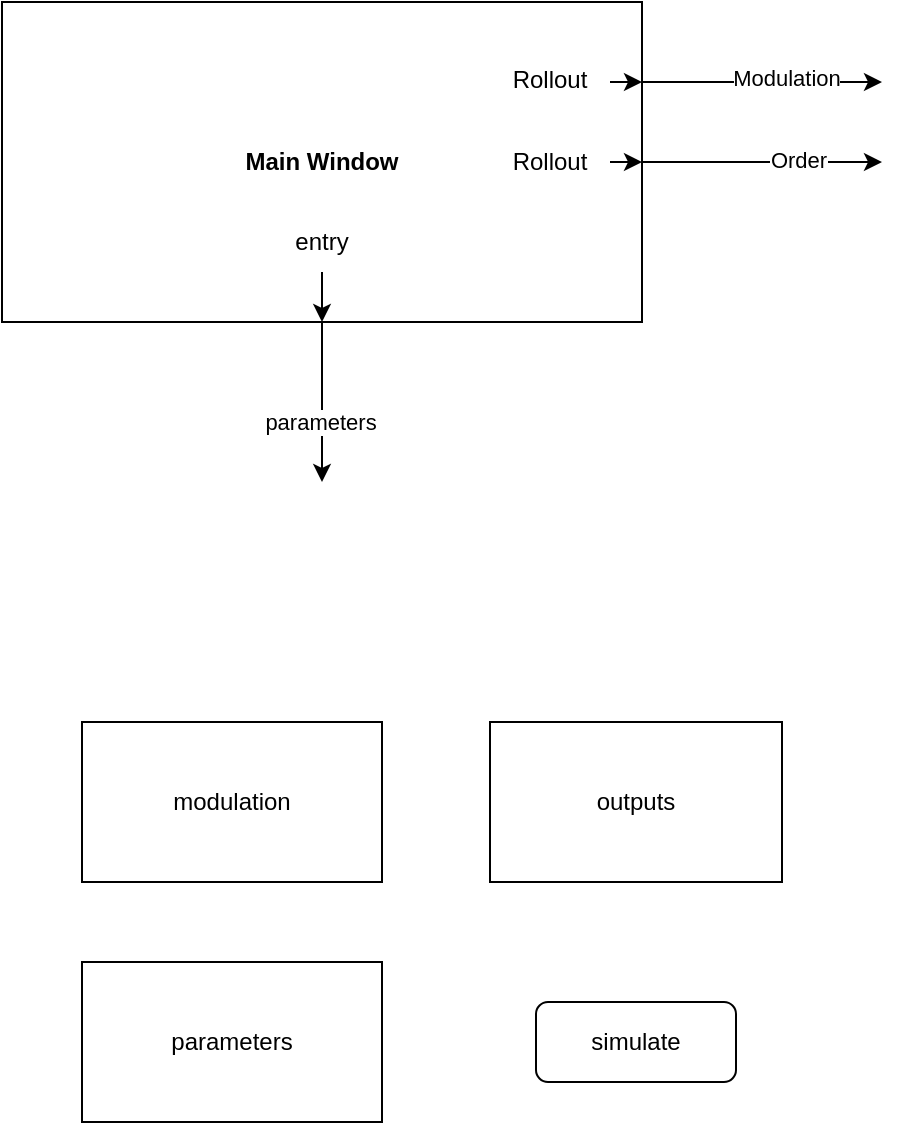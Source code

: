 <mxfile version="23.1.1" type="device" pages="2">
  <diagram name="Stránka-1" id="-ATShc4YuVJOPB07bB1N">
    <mxGraphModel dx="1050" dy="565" grid="1" gridSize="10" guides="1" tooltips="1" connect="1" arrows="1" fold="1" page="1" pageScale="1" pageWidth="1654" pageHeight="1169" math="0" shadow="0">
      <root>
        <mxCell id="0" />
        <mxCell id="1" parent="0" />
        <mxCell id="HGKFsKjt2m7Ovk19sIBR-1" value="&lt;b&gt;Main Window&lt;/b&gt;" style="rounded=0;whiteSpace=wrap;html=1;" parent="1" vertex="1">
          <mxGeometry x="40" y="80" width="320" height="160" as="geometry" />
        </mxCell>
        <mxCell id="HGKFsKjt2m7Ovk19sIBR-2" value="" style="endArrow=classic;html=1;rounded=0;exitX=1;exitY=0.25;exitDx=0;exitDy=0;" parent="1" source="HGKFsKjt2m7Ovk19sIBR-1" edge="1">
          <mxGeometry width="50" height="50" relative="1" as="geometry">
            <mxPoint x="510" y="320" as="sourcePoint" />
            <mxPoint x="480" y="120" as="targetPoint" />
          </mxGeometry>
        </mxCell>
        <mxCell id="HGKFsKjt2m7Ovk19sIBR-3" value="Modulation" style="edgeLabel;html=1;align=center;verticalAlign=middle;resizable=0;points=[];" parent="HGKFsKjt2m7Ovk19sIBR-2" vertex="1" connectable="0">
          <mxGeometry x="0.197" y="2" relative="1" as="geometry">
            <mxPoint as="offset" />
          </mxGeometry>
        </mxCell>
        <mxCell id="HGKFsKjt2m7Ovk19sIBR-4" value="" style="endArrow=classic;html=1;rounded=0;exitX=1;exitY=0.5;exitDx=0;exitDy=0;" parent="1" source="HGKFsKjt2m7Ovk19sIBR-1" edge="1">
          <mxGeometry width="50" height="50" relative="1" as="geometry">
            <mxPoint x="510" y="320" as="sourcePoint" />
            <mxPoint x="480" y="160" as="targetPoint" />
          </mxGeometry>
        </mxCell>
        <mxCell id="HGKFsKjt2m7Ovk19sIBR-5" value="Order" style="edgeLabel;html=1;align=center;verticalAlign=middle;resizable=0;points=[];" parent="HGKFsKjt2m7Ovk19sIBR-4" vertex="1" connectable="0">
          <mxGeometry x="0.297" y="1" relative="1" as="geometry">
            <mxPoint as="offset" />
          </mxGeometry>
        </mxCell>
        <mxCell id="HGKFsKjt2m7Ovk19sIBR-10" value="" style="endArrow=classic;html=1;rounded=0;exitX=0.5;exitY=1;exitDx=0;exitDy=0;" parent="1" source="HGKFsKjt2m7Ovk19sIBR-1" edge="1">
          <mxGeometry width="50" height="50" relative="1" as="geometry">
            <mxPoint x="210" y="270" as="sourcePoint" />
            <mxPoint x="200" y="320" as="targetPoint" />
          </mxGeometry>
        </mxCell>
        <mxCell id="HGKFsKjt2m7Ovk19sIBR-11" value="parameters" style="edgeLabel;html=1;align=center;verticalAlign=middle;resizable=0;points=[];" parent="HGKFsKjt2m7Ovk19sIBR-10" vertex="1" connectable="0">
          <mxGeometry x="0.247" y="-1" relative="1" as="geometry">
            <mxPoint as="offset" />
          </mxGeometry>
        </mxCell>
        <mxCell id="HGKFsKjt2m7Ovk19sIBR-17" style="edgeStyle=orthogonalEdgeStyle;rounded=0;orthogonalLoop=1;jettySize=auto;html=1;entryX=1;entryY=0.25;entryDx=0;entryDy=0;" parent="1" source="HGKFsKjt2m7Ovk19sIBR-13" target="HGKFsKjt2m7Ovk19sIBR-1" edge="1">
          <mxGeometry relative="1" as="geometry">
            <Array as="points">
              <mxPoint x="290" y="120" />
            </Array>
          </mxGeometry>
        </mxCell>
        <mxCell id="HGKFsKjt2m7Ovk19sIBR-13" value="Rollout" style="text;html=1;strokeColor=none;fillColor=none;align=center;verticalAlign=middle;whiteSpace=wrap;rounded=0;" parent="1" vertex="1">
          <mxGeometry x="284" y="104" width="60" height="30" as="geometry" />
        </mxCell>
        <mxCell id="HGKFsKjt2m7Ovk19sIBR-20" style="edgeStyle=orthogonalEdgeStyle;rounded=0;orthogonalLoop=1;jettySize=auto;html=1;exitX=1;exitY=0.5;exitDx=0;exitDy=0;entryX=1;entryY=0.5;entryDx=0;entryDy=0;" parent="1" source="HGKFsKjt2m7Ovk19sIBR-18" target="HGKFsKjt2m7Ovk19sIBR-1" edge="1">
          <mxGeometry relative="1" as="geometry" />
        </mxCell>
        <mxCell id="HGKFsKjt2m7Ovk19sIBR-18" value="Rollout" style="text;html=1;strokeColor=none;fillColor=none;align=center;verticalAlign=middle;whiteSpace=wrap;rounded=0;" parent="1" vertex="1">
          <mxGeometry x="284" y="145" width="60" height="30" as="geometry" />
        </mxCell>
        <mxCell id="HGKFsKjt2m7Ovk19sIBR-25" style="edgeStyle=orthogonalEdgeStyle;rounded=0;orthogonalLoop=1;jettySize=auto;html=1;exitX=0.5;exitY=1;exitDx=0;exitDy=0;entryX=0.5;entryY=1;entryDx=0;entryDy=0;" parent="1" source="HGKFsKjt2m7Ovk19sIBR-23" target="HGKFsKjt2m7Ovk19sIBR-1" edge="1">
          <mxGeometry relative="1" as="geometry" />
        </mxCell>
        <mxCell id="HGKFsKjt2m7Ovk19sIBR-23" value="entry" style="text;html=1;strokeColor=none;fillColor=none;align=center;verticalAlign=middle;whiteSpace=wrap;rounded=0;" parent="1" vertex="1">
          <mxGeometry x="170" y="185" width="60" height="30" as="geometry" />
        </mxCell>
        <mxCell id="qamJiHQTVLjEcgwJxk1a-3" value="modulation" style="rounded=0;whiteSpace=wrap;html=1;" vertex="1" parent="1">
          <mxGeometry x="80" y="440" width="150" height="80" as="geometry" />
        </mxCell>
        <mxCell id="qamJiHQTVLjEcgwJxk1a-4" value="parameters" style="rounded=0;whiteSpace=wrap;html=1;" vertex="1" parent="1">
          <mxGeometry x="80" y="560" width="150" height="80" as="geometry" />
        </mxCell>
        <mxCell id="qamJiHQTVLjEcgwJxk1a-5" value="simulate" style="rounded=1;whiteSpace=wrap;html=1;" vertex="1" parent="1">
          <mxGeometry x="307" y="580" width="100" height="40" as="geometry" />
        </mxCell>
        <mxCell id="qamJiHQTVLjEcgwJxk1a-6" value="outputs" style="rounded=0;whiteSpace=wrap;html=1;" vertex="1" parent="1">
          <mxGeometry x="284" y="440" width="146" height="80" as="geometry" />
        </mxCell>
      </root>
    </mxGraphModel>
  </diagram>
  <diagram id="LeTPsgQp5gXD2nr-aAlf" name="Stránka-2">
    <mxGraphModel dx="875" dy="471" grid="1" gridSize="10" guides="1" tooltips="1" connect="1" arrows="1" fold="1" page="1" pageScale="1" pageWidth="1654" pageHeight="1169" math="0" shadow="0">
      <root>
        <mxCell id="0" />
        <mxCell id="1" parent="0" />
        <mxCell id="ebzc_1ja_ib1YeggxuAO-1" value="Window" style="rounded=0;whiteSpace=wrap;html=1;" parent="1" vertex="1">
          <mxGeometry x="80" y="80" width="80" height="40" as="geometry" />
        </mxCell>
        <mxCell id="ebzc_1ja_ib1YeggxuAO-2" value="" style="endArrow=classic;html=1;rounded=0;exitX=1;exitY=0.5;exitDx=0;exitDy=0;" parent="1" source="ebzc_1ja_ib1YeggxuAO-1" edge="1">
          <mxGeometry width="50" height="50" relative="1" as="geometry">
            <mxPoint x="260" y="190" as="sourcePoint" />
            <mxPoint x="240" y="100" as="targetPoint" />
          </mxGeometry>
        </mxCell>
        <mxCell id="ebzc_1ja_ib1YeggxuAO-3" value="Parameters" style="edgeLabel;html=1;align=center;verticalAlign=middle;resizable=0;points=[];" parent="ebzc_1ja_ib1YeggxuAO-2" vertex="1" connectable="0">
          <mxGeometry x="-0.005" y="-1" relative="1" as="geometry">
            <mxPoint as="offset" />
          </mxGeometry>
        </mxCell>
        <mxCell id="mCFRAMnWCDapw7189gOU-1" value="Tx cons" style="rounded=0;whiteSpace=wrap;html=1;" parent="1" vertex="1">
          <mxGeometry x="1120" y="480" width="80" height="40" as="geometry" />
        </mxCell>
        <mxCell id="mCFRAMnWCDapw7189gOU-2" value="Rx cons" style="rounded=0;whiteSpace=wrap;html=1;" parent="1" vertex="1">
          <mxGeometry x="1120" y="560" width="80" height="40" as="geometry" />
        </mxCell>
        <mxCell id="mCFRAMnWCDapw7189gOU-3" value="Tx psd" style="rounded=0;whiteSpace=wrap;html=1;" parent="1" vertex="1">
          <mxGeometry x="1120" y="80" width="80" height="40" as="geometry" />
        </mxCell>
        <mxCell id="mCFRAMnWCDapw7189gOU-4" value="Tx t signal" style="rounded=0;whiteSpace=wrap;html=1;" parent="1" vertex="1">
          <mxGeometry x="1120" y="160" width="80" height="40" as="geometry" />
        </mxCell>
        <mxCell id="mCFRAMnWCDapw7189gOU-5" value="Rx t signal" style="rounded=0;whiteSpace=wrap;html=1;" parent="1" vertex="1">
          <mxGeometry x="1120" y="240" width="80" height="40" as="geometry" />
        </mxCell>
        <mxCell id="mCFRAMnWCDapw7189gOU-6" value="Tx eye" style="rounded=0;whiteSpace=wrap;html=1;" parent="1" vertex="1">
          <mxGeometry x="1120" y="320" width="80" height="40" as="geometry" />
        </mxCell>
        <mxCell id="mCFRAMnWCDapw7189gOU-7" value="Rx eye" style="rounded=0;whiteSpace=wrap;html=1;" parent="1" vertex="1">
          <mxGeometry x="1120" y="390" width="80" height="40" as="geometry" />
        </mxCell>
        <mxCell id="mCFRAMnWCDapw7189gOU-9" value="BER" style="rounded=0;whiteSpace=wrap;html=1;" parent="1" vertex="1">
          <mxGeometry x="1120" y="640" width="80" height="40" as="geometry" />
        </mxCell>
        <mxCell id="NLPp7dk4BwwFDe2StZCh-1" value="Laser" style="rounded=0;whiteSpace=wrap;html=1;" parent="1" vertex="1">
          <mxGeometry x="880" y="120" width="80" height="40" as="geometry" />
        </mxCell>
        <mxCell id="NLPp7dk4BwwFDe2StZCh-2" value="bits&lt;br&gt;=&amp;gt; u signal" style="rounded=0;whiteSpace=wrap;html=1;" parent="1" vertex="1">
          <mxGeometry x="720" y="120" width="80" height="40" as="geometry" />
        </mxCell>
        <mxCell id="NLPp7dk4BwwFDe2StZCh-3" value="modulator" style="rounded=0;whiteSpace=wrap;html=1;" parent="1" vertex="1">
          <mxGeometry x="800" y="240" width="80" height="40" as="geometry" />
        </mxCell>
        <mxCell id="NLPp7dk4BwwFDe2StZCh-4" value="channel" style="rounded=0;whiteSpace=wrap;html=1;" parent="1" vertex="1">
          <mxGeometry x="800" y="350" width="80" height="40" as="geometry" />
        </mxCell>
        <mxCell id="NLPp7dk4BwwFDe2StZCh-5" value="detection" style="rounded=0;whiteSpace=wrap;html=1;" parent="1" vertex="1">
          <mxGeometry x="800" y="480" width="80" height="40" as="geometry" />
        </mxCell>
        <mxCell id="7MDarb2HJwum4lo5hWY9-1" value="demodulation" style="rounded=0;whiteSpace=wrap;html=1;" parent="1" vertex="1">
          <mxGeometry x="800" y="600" width="80" height="40" as="geometry" />
        </mxCell>
        <mxCell id="7MDarb2HJwum4lo5hWY9-2" value="s" style="endArrow=classic;html=1;rounded=0;exitX=0.5;exitY=1;exitDx=0;exitDy=0;entryX=0.5;entryY=0;entryDx=0;entryDy=0;" parent="1" source="NLPp7dk4BwwFDe2StZCh-2" target="NLPp7dk4BwwFDe2StZCh-3" edge="1">
          <mxGeometry width="50" height="50" relative="1" as="geometry">
            <mxPoint x="850" y="380" as="sourcePoint" />
            <mxPoint x="900" y="330" as="targetPoint" />
          </mxGeometry>
        </mxCell>
        <mxCell id="7MDarb2HJwum4lo5hWY9-3" value="sigTx" style="edgeLabel;html=1;align=center;verticalAlign=middle;resizable=0;points=[];" parent="7MDarb2HJwum4lo5hWY9-2" vertex="1" connectable="0">
          <mxGeometry x="-0.003" y="1" relative="1" as="geometry">
            <mxPoint as="offset" />
          </mxGeometry>
        </mxCell>
        <mxCell id="7MDarb2HJwum4lo5hWY9-4" value="" style="endArrow=classic;html=1;rounded=0;exitX=0.5;exitY=1;exitDx=0;exitDy=0;entryX=0.5;entryY=0;entryDx=0;entryDy=0;" parent="1" source="NLPp7dk4BwwFDe2StZCh-1" target="NLPp7dk4BwwFDe2StZCh-3" edge="1">
          <mxGeometry width="50" height="50" relative="1" as="geometry">
            <mxPoint x="850" y="380" as="sourcePoint" />
            <mxPoint x="900" y="330" as="targetPoint" />
          </mxGeometry>
        </mxCell>
        <mxCell id="7MDarb2HJwum4lo5hWY9-5" value="optical&lt;br&gt;" style="edgeLabel;html=1;align=center;verticalAlign=middle;resizable=0;points=[];" parent="7MDarb2HJwum4lo5hWY9-4" vertex="1" connectable="0">
          <mxGeometry x="0.077" relative="1" as="geometry">
            <mxPoint as="offset" />
          </mxGeometry>
        </mxCell>
        <mxCell id="7MDarb2HJwum4lo5hWY9-6" value="" style="endArrow=classic;html=1;rounded=0;exitX=0.5;exitY=1;exitDx=0;exitDy=0;" parent="1" source="NLPp7dk4BwwFDe2StZCh-3" target="NLPp7dk4BwwFDe2StZCh-4" edge="1">
          <mxGeometry width="50" height="50" relative="1" as="geometry">
            <mxPoint x="870" y="390" as="sourcePoint" />
            <mxPoint x="920" y="340" as="targetPoint" />
          </mxGeometry>
        </mxCell>
        <mxCell id="7MDarb2HJwum4lo5hWY9-7" value="sigTxo" style="edgeLabel;html=1;align=center;verticalAlign=middle;resizable=0;points=[];" parent="7MDarb2HJwum4lo5hWY9-6" vertex="1" connectable="0">
          <mxGeometry x="0.21" y="2" relative="1" as="geometry">
            <mxPoint as="offset" />
          </mxGeometry>
        </mxCell>
        <mxCell id="7MDarb2HJwum4lo5hWY9-8" value="" style="endArrow=classic;html=1;rounded=0;exitX=0.5;exitY=1;exitDx=0;exitDy=0;entryX=0.5;entryY=0;entryDx=0;entryDy=0;" parent="1" source="NLPp7dk4BwwFDe2StZCh-4" target="NLPp7dk4BwwFDe2StZCh-5" edge="1">
          <mxGeometry width="50" height="50" relative="1" as="geometry">
            <mxPoint x="870" y="390" as="sourcePoint" />
            <mxPoint x="920" y="340" as="targetPoint" />
          </mxGeometry>
        </mxCell>
        <mxCell id="7MDarb2HJwum4lo5hWY9-9" value="sigCh" style="edgeLabel;html=1;align=center;verticalAlign=middle;resizable=0;points=[];" parent="7MDarb2HJwum4lo5hWY9-8" vertex="1" connectable="0">
          <mxGeometry x="-0.04" y="-2" relative="1" as="geometry">
            <mxPoint as="offset" />
          </mxGeometry>
        </mxCell>
        <mxCell id="7MDarb2HJwum4lo5hWY9-10" value="" style="endArrow=classic;html=1;rounded=0;exitX=0.5;exitY=1;exitDx=0;exitDy=0;entryX=0.5;entryY=0;entryDx=0;entryDy=0;" parent="1" source="NLPp7dk4BwwFDe2StZCh-5" target="7MDarb2HJwum4lo5hWY9-1" edge="1">
          <mxGeometry width="50" height="50" relative="1" as="geometry">
            <mxPoint x="870" y="390" as="sourcePoint" />
            <mxPoint x="920" y="340" as="targetPoint" />
          </mxGeometry>
        </mxCell>
        <mxCell id="7MDarb2HJwum4lo5hWY9-11" value="symbRx" style="edgeLabel;html=1;align=center;verticalAlign=middle;resizable=0;points=[];" parent="7MDarb2HJwum4lo5hWY9-10" vertex="1" connectable="0">
          <mxGeometry x="0.21" y="-1" relative="1" as="geometry">
            <mxPoint as="offset" />
          </mxGeometry>
        </mxCell>
        <mxCell id="7MDarb2HJwum4lo5hWY9-12" value="" style="endArrow=classic;html=1;rounded=0;exitX=1;exitY=0.5;exitDx=0;exitDy=0;entryX=0;entryY=0.5;entryDx=0;entryDy=0;" parent="1" source="NLPp7dk4BwwFDe2StZCh-3" target="mCFRAMnWCDapw7189gOU-3" edge="1">
          <mxGeometry width="50" height="50" relative="1" as="geometry">
            <mxPoint x="930" y="440" as="sourcePoint" />
            <mxPoint x="980" y="390" as="targetPoint" />
          </mxGeometry>
        </mxCell>
        <mxCell id="7MDarb2HJwum4lo5hWY9-13" value="sigTxo" style="edgeLabel;html=1;align=center;verticalAlign=middle;resizable=0;points=[];" parent="7MDarb2HJwum4lo5hWY9-12" vertex="1" connectable="0">
          <mxGeometry x="-0.209" y="-3" relative="1" as="geometry">
            <mxPoint as="offset" />
          </mxGeometry>
        </mxCell>
        <mxCell id="7MDarb2HJwum4lo5hWY9-14" value="" style="endArrow=classic;html=1;rounded=0;exitX=1;exitY=0.5;exitDx=0;exitDy=0;entryX=0;entryY=0.5;entryDx=0;entryDy=0;" parent="1" source="NLPp7dk4BwwFDe2StZCh-3" target="mCFRAMnWCDapw7189gOU-4" edge="1">
          <mxGeometry width="50" height="50" relative="1" as="geometry">
            <mxPoint x="930" y="440" as="sourcePoint" />
            <mxPoint x="980" y="390" as="targetPoint" />
          </mxGeometry>
        </mxCell>
        <mxCell id="7MDarb2HJwum4lo5hWY9-15" value="sigTxo" style="edgeLabel;html=1;align=center;verticalAlign=middle;resizable=0;points=[];" parent="7MDarb2HJwum4lo5hWY9-14" vertex="1" connectable="0">
          <mxGeometry x="0.121" relative="1" as="geometry">
            <mxPoint x="-1" as="offset" />
          </mxGeometry>
        </mxCell>
        <mxCell id="7MDarb2HJwum4lo5hWY9-16" value="" style="endArrow=classic;html=1;rounded=0;exitX=1;exitY=0.5;exitDx=0;exitDy=0;entryX=0;entryY=0.5;entryDx=0;entryDy=0;" parent="1" source="NLPp7dk4BwwFDe2StZCh-4" target="mCFRAMnWCDapw7189gOU-5" edge="1">
          <mxGeometry width="50" height="50" relative="1" as="geometry">
            <mxPoint x="930" y="440" as="sourcePoint" />
            <mxPoint x="980" y="390" as="targetPoint" />
          </mxGeometry>
        </mxCell>
        <mxCell id="7MDarb2HJwum4lo5hWY9-17" value="sigCh" style="edgeLabel;html=1;align=center;verticalAlign=middle;resizable=0;points=[];" parent="7MDarb2HJwum4lo5hWY9-16" vertex="1" connectable="0">
          <mxGeometry x="-0.237" y="-4" relative="1" as="geometry">
            <mxPoint as="offset" />
          </mxGeometry>
        </mxCell>
        <mxCell id="7MDarb2HJwum4lo5hWY9-18" value="" style="endArrow=classic;html=1;rounded=0;exitX=1;exitY=0.5;exitDx=0;exitDy=0;entryX=0;entryY=0.5;entryDx=0;entryDy=0;" parent="1" source="NLPp7dk4BwwFDe2StZCh-5" target="mCFRAMnWCDapw7189gOU-7" edge="1">
          <mxGeometry width="50" height="50" relative="1" as="geometry">
            <mxPoint x="930" y="440" as="sourcePoint" />
            <mxPoint x="980" y="390" as="targetPoint" />
          </mxGeometry>
        </mxCell>
        <mxCell id="7MDarb2HJwum4lo5hWY9-19" value="I_Rx" style="edgeLabel;html=1;align=center;verticalAlign=middle;resizable=0;points=[];" parent="7MDarb2HJwum4lo5hWY9-18" vertex="1" connectable="0">
          <mxGeometry x="-0.054" y="-6" relative="1" as="geometry">
            <mxPoint as="offset" />
          </mxGeometry>
        </mxCell>
        <mxCell id="7MDarb2HJwum4lo5hWY9-20" value="" style="endArrow=classic;html=1;rounded=0;exitX=1;exitY=0.5;exitDx=0;exitDy=0;entryX=0;entryY=0.5;entryDx=0;entryDy=0;" parent="1" source="NLPp7dk4BwwFDe2StZCh-3" target="mCFRAMnWCDapw7189gOU-6" edge="1">
          <mxGeometry width="50" height="50" relative="1" as="geometry">
            <mxPoint x="930" y="440" as="sourcePoint" />
            <mxPoint x="980" y="390" as="targetPoint" />
          </mxGeometry>
        </mxCell>
        <mxCell id="7MDarb2HJwum4lo5hWY9-21" value="sigTx" style="edgeLabel;html=1;align=center;verticalAlign=middle;resizable=0;points=[];" parent="7MDarb2HJwum4lo5hWY9-20" vertex="1" connectable="0">
          <mxGeometry x="-0.408" y="-1" relative="1" as="geometry">
            <mxPoint y="-1" as="offset" />
          </mxGeometry>
        </mxCell>
        <mxCell id="7MDarb2HJwum4lo5hWY9-23" value="" style="endArrow=classic;html=1;rounded=0;exitX=1;exitY=0.5;exitDx=0;exitDy=0;entryX=0;entryY=0.5;entryDx=0;entryDy=0;" parent="1" source="NLPp7dk4BwwFDe2StZCh-5" target="mCFRAMnWCDapw7189gOU-2" edge="1">
          <mxGeometry width="50" height="50" relative="1" as="geometry">
            <mxPoint x="930" y="440" as="sourcePoint" />
            <mxPoint x="980" y="390" as="targetPoint" />
          </mxGeometry>
        </mxCell>
        <mxCell id="7MDarb2HJwum4lo5hWY9-24" value="symbRx" style="edgeLabel;html=1;align=center;verticalAlign=middle;resizable=0;points=[];" parent="7MDarb2HJwum4lo5hWY9-23" vertex="1" connectable="0">
          <mxGeometry x="0.248" relative="1" as="geometry">
            <mxPoint as="offset" />
          </mxGeometry>
        </mxCell>
        <mxCell id="7MDarb2HJwum4lo5hWY9-25" value="" style="endArrow=classic;html=1;rounded=0;exitX=1;exitY=0.5;exitDx=0;exitDy=0;entryX=0;entryY=0.5;entryDx=0;entryDy=0;" parent="1" source="NLPp7dk4BwwFDe2StZCh-2" target="mCFRAMnWCDapw7189gOU-1" edge="1">
          <mxGeometry width="50" height="50" relative="1" as="geometry">
            <mxPoint x="930" y="440" as="sourcePoint" />
            <mxPoint x="980" y="390" as="targetPoint" />
          </mxGeometry>
        </mxCell>
        <mxCell id="7MDarb2HJwum4lo5hWY9-26" value="symbTx" style="edgeLabel;html=1;align=center;verticalAlign=middle;resizable=0;points=[];" parent="7MDarb2HJwum4lo5hWY9-25" vertex="1" connectable="0">
          <mxGeometry x="-0.768" y="-2" relative="1" as="geometry">
            <mxPoint as="offset" />
          </mxGeometry>
        </mxCell>
        <mxCell id="7MDarb2HJwum4lo5hWY9-27" value="" style="endArrow=classic;html=1;rounded=0;exitX=1;exitY=0.5;exitDx=0;exitDy=0;entryX=0;entryY=0.5;entryDx=0;entryDy=0;" parent="1" source="7MDarb2HJwum4lo5hWY9-1" target="mCFRAMnWCDapw7189gOU-9" edge="1">
          <mxGeometry width="50" height="50" relative="1" as="geometry">
            <mxPoint x="930" y="440" as="sourcePoint" />
            <mxPoint x="980" y="390" as="targetPoint" />
          </mxGeometry>
        </mxCell>
        <mxCell id="7MDarb2HJwum4lo5hWY9-28" value="bitsRx" style="edgeLabel;html=1;align=center;verticalAlign=middle;resizable=0;points=[];" parent="7MDarb2HJwum4lo5hWY9-27" vertex="1" connectable="0">
          <mxGeometry x="0.175" y="3" relative="1" as="geometry">
            <mxPoint x="-1" as="offset" />
          </mxGeometry>
        </mxCell>
        <mxCell id="7MDarb2HJwum4lo5hWY9-29" value="" style="endArrow=classic;html=1;rounded=0;exitX=1;exitY=0.5;exitDx=0;exitDy=0;entryX=0;entryY=0.5;entryDx=0;entryDy=0;" parent="1" source="NLPp7dk4BwwFDe2StZCh-2" target="mCFRAMnWCDapw7189gOU-9" edge="1">
          <mxGeometry width="50" height="50" relative="1" as="geometry">
            <mxPoint x="930" y="440" as="sourcePoint" />
            <mxPoint x="980" y="390" as="targetPoint" />
          </mxGeometry>
        </mxCell>
        <mxCell id="7MDarb2HJwum4lo5hWY9-30" value="bitsTx" style="edgeLabel;html=1;align=center;verticalAlign=middle;resizable=0;points=[];" parent="7MDarb2HJwum4lo5hWY9-29" vertex="1" connectable="0">
          <mxGeometry x="-0.275" y="-3" relative="1" as="geometry">
            <mxPoint as="offset" />
          </mxGeometry>
        </mxCell>
      </root>
    </mxGraphModel>
  </diagram>
</mxfile>
